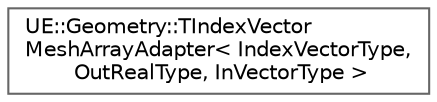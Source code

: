 digraph "Graphical Class Hierarchy"
{
 // INTERACTIVE_SVG=YES
 // LATEX_PDF_SIZE
  bgcolor="transparent";
  edge [fontname=Helvetica,fontsize=10,labelfontname=Helvetica,labelfontsize=10];
  node [fontname=Helvetica,fontsize=10,shape=box,height=0.2,width=0.4];
  rankdir="LR";
  Node0 [id="Node000000",label="UE::Geometry::TIndexVector\lMeshArrayAdapter\< IndexVectorType,\l OutRealType, InVectorType \>",height=0.2,width=0.4,color="grey40", fillcolor="white", style="filled",URL="$dd/d76/structUE_1_1Geometry_1_1TIndexVectorMeshArrayAdapter.html",tooltip="Second version of the above faster adapter – for the case where triangle indices are packed into an i..."];
}
